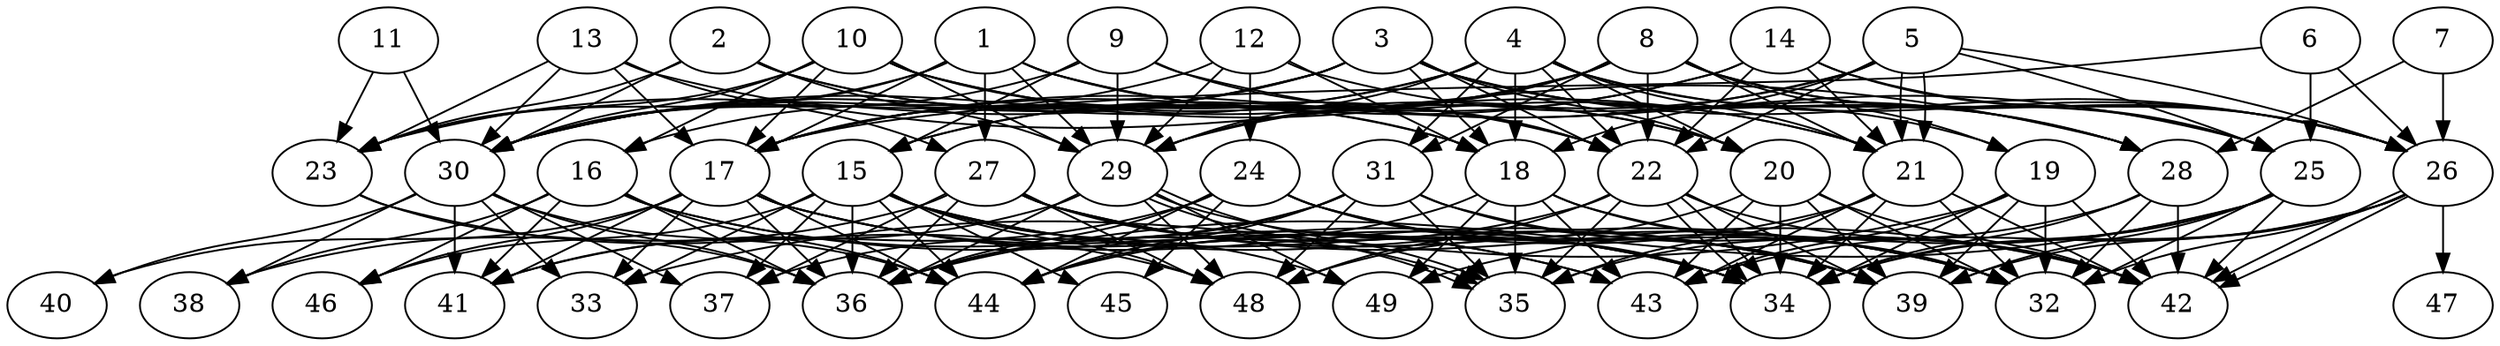 // DAG (tier=3-complex, mode=compute, n=49, ccr=0.498, fat=0.752, density=0.717, regular=0.390, jump=0.231, mindata=1048576, maxdata=16777216)
// DAG automatically generated by daggen at Sun Aug 24 16:33:34 2025
// /home/ermia/Project/Environments/daggen/bin/daggen --dot --ccr 0.498 --fat 0.752 --regular 0.390 --density 0.717 --jump 0.231 --mindata 1048576 --maxdata 16777216 -n 49 
digraph G {
  1 [size="5933987839048941568", alpha="0.18", expect_size="2966993919524470784"]
  1 -> 17 [size ="26221312212992"]
  1 -> 20 [size ="26221312212992"]
  1 -> 21 [size ="26221312212992"]
  1 -> 22 [size ="26221312212992"]
  1 -> 23 [size ="26221312212992"]
  1 -> 27 [size ="26221312212992"]
  1 -> 29 [size ="26221312212992"]
  1 -> 30 [size ="26221312212992"]
  2 [size="1419129481760890112", alpha="0.06", expect_size="709564740880445056"]
  2 -> 18 [size ="769394141560832"]
  2 -> 22 [size ="769394141560832"]
  2 -> 23 [size ="769394141560832"]
  2 -> 29 [size ="769394141560832"]
  2 -> 30 [size ="769394141560832"]
  3 [size="6437586250545660", alpha="0.08", expect_size="3218793125272830"]
  3 -> 16 [size ="199524123410432"]
  3 -> 17 [size ="199524123410432"]
  3 -> 18 [size ="199524123410432"]
  3 -> 19 [size ="199524123410432"]
  3 -> 20 [size ="199524123410432"]
  3 -> 22 [size ="199524123410432"]
  3 -> 23 [size ="199524123410432"]
  3 -> 26 [size ="199524123410432"]
  3 -> 28 [size ="199524123410432"]
  3 -> 30 [size ="199524123410432"]
  4 [size="106295959181353549824", alpha="0.14", expect_size="53147979590676774912"]
  4 -> 17 [size ="179515171012608"]
  4 -> 18 [size ="179515171012608"]
  4 -> 20 [size ="179515171012608"]
  4 -> 21 [size ="179515171012608"]
  4 -> 22 [size ="179515171012608"]
  4 -> 26 [size ="179515171012608"]
  4 -> 28 [size ="179515171012608"]
  4 -> 29 [size ="179515171012608"]
  4 -> 30 [size ="179515171012608"]
  4 -> 31 [size ="179515171012608"]
  5 [size="105845028416140448", alpha="0.10", expect_size="52922514208070224"]
  5 -> 17 [size ="1674132357906432"]
  5 -> 18 [size ="1674132357906432"]
  5 -> 21 [size ="1674132357906432"]
  5 -> 21 [size ="1674132357906432"]
  5 -> 22 [size ="1674132357906432"]
  5 -> 25 [size ="1674132357906432"]
  5 -> 26 [size ="1674132357906432"]
  5 -> 29 [size ="1674132357906432"]
  6 [size="243120175056945152000", alpha="0.06", expect_size="121560087528472576000"]
  6 -> 17 [size ="311628608307200"]
  6 -> 25 [size ="311628608307200"]
  6 -> 26 [size ="311628608307200"]
  7 [size="227893119859818496000", alpha="0.01", expect_size="113946559929909248000"]
  7 -> 26 [size ="298476948684800"]
  7 -> 28 [size ="298476948684800"]
  8 [size="3382998310011797504", alpha="0.02", expect_size="1691499155005898752"]
  8 -> 15 [size ="18028427214848"]
  8 -> 19 [size ="18028427214848"]
  8 -> 21 [size ="18028427214848"]
  8 -> 22 [size ="18028427214848"]
  8 -> 25 [size ="18028427214848"]
  8 -> 26 [size ="18028427214848"]
  8 -> 29 [size ="18028427214848"]
  8 -> 30 [size ="18028427214848"]
  8 -> 31 [size ="18028427214848"]
  9 [size="2606370468754895872", alpha="0.06", expect_size="1303185234377447936"]
  9 -> 15 [size ="1345976388288512"]
  9 -> 22 [size ="1345976388288512"]
  9 -> 25 [size ="1345976388288512"]
  9 -> 29 [size ="1345976388288512"]
  9 -> 30 [size ="1345976388288512"]
  10 [size="201395462328878688", alpha="0.08", expect_size="100697731164439344"]
  10 -> 16 [size ="97257730867200"]
  10 -> 17 [size ="97257730867200"]
  10 -> 18 [size ="97257730867200"]
  10 -> 20 [size ="97257730867200"]
  10 -> 21 [size ="97257730867200"]
  10 -> 23 [size ="97257730867200"]
  10 -> 29 [size ="97257730867200"]
  10 -> 30 [size ="97257730867200"]
  11 [size="34921148455386611712", alpha="0.08", expect_size="17460574227693305856"]
  11 -> 23 [size ="85470386061312"]
  11 -> 30 [size ="85470386061312"]
  12 [size="27286576073423268", alpha="0.08", expect_size="13643288036711634"]
  12 -> 18 [size ="749757978902528"]
  12 -> 24 [size ="749757978902528"]
  12 -> 28 [size ="749757978902528"]
  12 -> 29 [size ="749757978902528"]
  12 -> 30 [size ="749757978902528"]
  13 [size="682721715471700197376", alpha="0.16", expect_size="341360857735850098688"]
  13 -> 17 [size ="620277172011008"]
  13 -> 23 [size ="620277172011008"]
  13 -> 27 [size ="620277172011008"]
  13 -> 28 [size ="620277172011008"]
  13 -> 30 [size ="620277172011008"]
  14 [size="1768681213037379584", alpha="0.07", expect_size="884340606518689792"]
  14 -> 15 [size ="11700103282688"]
  14 -> 17 [size ="11700103282688"]
  14 -> 21 [size ="11700103282688"]
  14 -> 22 [size ="11700103282688"]
  14 -> 25 [size ="11700103282688"]
  14 -> 26 [size ="11700103282688"]
  15 [size="760059259817476992", alpha="0.17", expect_size="380029629908738496"]
  15 -> 32 [size ="1559095685414912"]
  15 -> 33 [size ="1559095685414912"]
  15 -> 36 [size ="1559095685414912"]
  15 -> 37 [size ="1559095685414912"]
  15 -> 39 [size ="1559095685414912"]
  15 -> 44 [size ="1559095685414912"]
  15 -> 45 [size ="1559095685414912"]
  15 -> 46 [size ="1559095685414912"]
  15 -> 48 [size ="1559095685414912"]
  15 -> 49 [size ="1559095685414912"]
  16 [size="8237845271608887", alpha="0.04", expect_size="4118922635804443"]
  16 -> 34 [size ="475010170880000"]
  16 -> 36 [size ="475010170880000"]
  16 -> 38 [size ="475010170880000"]
  16 -> 41 [size ="475010170880000"]
  16 -> 43 [size ="475010170880000"]
  16 -> 44 [size ="475010170880000"]
  16 -> 46 [size ="475010170880000"]
  17 [size="3737399488087542784", alpha="0.18", expect_size="1868699744043771392"]
  17 -> 33 [size ="1338336648101888"]
  17 -> 34 [size ="1338336648101888"]
  17 -> 36 [size ="1338336648101888"]
  17 -> 39 [size ="1338336648101888"]
  17 -> 40 [size ="1338336648101888"]
  17 -> 41 [size ="1338336648101888"]
  17 -> 43 [size ="1338336648101888"]
  17 -> 44 [size ="1338336648101888"]
  17 -> 46 [size ="1338336648101888"]
  18 [size="627399200324003840", alpha="0.15", expect_size="313699600162001920"]
  18 -> 32 [size ="934204116303872"]
  18 -> 35 [size ="934204116303872"]
  18 -> 42 [size ="934204116303872"]
  18 -> 43 [size ="934204116303872"]
  18 -> 44 [size ="934204116303872"]
  18 -> 49 [size ="934204116303872"]
  19 [size="15464361512062074", alpha="0.05", expect_size="7732180756031037"]
  19 -> 32 [size ="1121581795377152"]
  19 -> 33 [size ="1121581795377152"]
  19 -> 34 [size ="1121581795377152"]
  19 -> 39 [size ="1121581795377152"]
  19 -> 42 [size ="1121581795377152"]
  19 -> 43 [size ="1121581795377152"]
  20 [size="1207465148864555646976", alpha="0.02", expect_size="603732574432277823488"]
  20 -> 32 [size ="907137366622208"]
  20 -> 34 [size ="907137366622208"]
  20 -> 39 [size ="907137366622208"]
  20 -> 42 [size ="907137366622208"]
  20 -> 43 [size ="907137366622208"]
  20 -> 48 [size ="907137366622208"]
  21 [size="12022969661454646", alpha="0.07", expect_size="6011484830727323"]
  21 -> 32 [size ="320277397372928"]
  21 -> 34 [size ="320277397372928"]
  21 -> 35 [size ="320277397372928"]
  21 -> 42 [size ="320277397372928"]
  21 -> 43 [size ="320277397372928"]
  21 -> 44 [size ="320277397372928"]
  22 [size="564195062343663872", alpha="0.10", expect_size="282097531171831936"]
  22 -> 34 [size ="1040836007559168"]
  22 -> 34 [size ="1040836007559168"]
  22 -> 35 [size ="1040836007559168"]
  22 -> 36 [size ="1040836007559168"]
  22 -> 39 [size ="1040836007559168"]
  22 -> 42 [size ="1040836007559168"]
  22 -> 48 [size ="1040836007559168"]
  23 [size="19377365972741521408", alpha="0.11", expect_size="9688682986370760704"]
  23 -> 36 [size ="57714705170432"]
  23 -> 48 [size ="57714705170432"]
  24 [size="4443229635827252", alpha="0.00", expect_size="2221614817913626"]
  24 -> 32 [size ="198788400545792"]
  24 -> 34 [size ="198788400545792"]
  24 -> 36 [size ="198788400545792"]
  24 -> 39 [size ="198788400545792"]
  24 -> 41 [size ="198788400545792"]
  24 -> 44 [size ="198788400545792"]
  24 -> 45 [size ="198788400545792"]
  25 [size="50809555574809690112", alpha="0.16", expect_size="25404777787404845056"]
  25 -> 32 [size ="109745549606912"]
  25 -> 34 [size ="109745549606912"]
  25 -> 36 [size ="109745549606912"]
  25 -> 39 [size ="109745549606912"]
  25 -> 42 [size ="109745549606912"]
  25 -> 49 [size ="109745549606912"]
  26 [size="6190291590332169", alpha="0.00", expect_size="3095145795166084"]
  26 -> 32 [size ="293791902728192"]
  26 -> 34 [size ="293791902728192"]
  26 -> 39 [size ="293791902728192"]
  26 -> 42 [size ="293791902728192"]
  26 -> 42 [size ="293791902728192"]
  26 -> 43 [size ="293791902728192"]
  26 -> 47 [size ="293791902728192"]
  27 [size="255407765278544625664", alpha="0.19", expect_size="127703882639272312832"]
  27 -> 32 [size ="322042150780928"]
  27 -> 34 [size ="322042150780928"]
  27 -> 35 [size ="322042150780928"]
  27 -> 36 [size ="322042150780928"]
  27 -> 37 [size ="322042150780928"]
  27 -> 38 [size ="322042150780928"]
  27 -> 42 [size ="322042150780928"]
  27 -> 48 [size ="322042150780928"]
  28 [size="3414247156993753088000", alpha="0.05", expect_size="1707123578496876544000"]
  28 -> 32 [size ="1813927637811200"]
  28 -> 34 [size ="1813927637811200"]
  28 -> 35 [size ="1813927637811200"]
  28 -> 42 [size ="1813927637811200"]
  29 [size="1257900861364058624", alpha="0.01", expect_size="628950430682029312"]
  29 -> 34 [size ="439224964743168"]
  29 -> 35 [size ="439224964743168"]
  29 -> 35 [size ="439224964743168"]
  29 -> 36 [size ="439224964743168"]
  29 -> 41 [size ="439224964743168"]
  29 -> 48 [size ="439224964743168"]
  29 -> 49 [size ="439224964743168"]
  30 [size="4885031799941496832", alpha="0.03", expect_size="2442515899970748416"]
  30 -> 33 [size ="23032173166592"]
  30 -> 36 [size ="23032173166592"]
  30 -> 37 [size ="23032173166592"]
  30 -> 38 [size ="23032173166592"]
  30 -> 40 [size ="23032173166592"]
  30 -> 41 [size ="23032173166592"]
  30 -> 44 [size ="23032173166592"]
  31 [size="18022098628684364", alpha="0.12", expect_size="9011049314342182"]
  31 -> 35 [size ="317174954590208"]
  31 -> 36 [size ="317174954590208"]
  31 -> 37 [size ="317174954590208"]
  31 -> 39 [size ="317174954590208"]
  31 -> 42 [size ="317174954590208"]
  31 -> 44 [size ="317174954590208"]
  31 -> 48 [size ="317174954590208"]
  32 [size="28730891959799906304", alpha="0.06", expect_size="14365445979899953152"]
  33 [size="30687085836194068", alpha="0.18", expect_size="15343542918097034"]
  34 [size="2653782979455413248", alpha="0.02", expect_size="1326891489727706624"]
  35 [size="224241106484849760", alpha="0.04", expect_size="112120553242424880"]
  36 [size="8595245511157948", alpha="0.09", expect_size="4297622755578974"]
  37 [size="246322799560079", alpha="0.02", expect_size="123161399780039"]
  38 [size="2183976494702496", alpha="0.12", expect_size="1091988247351248"]
  39 [size="111118988766498912", alpha="0.01", expect_size="55559494383249456"]
  40 [size="588218933983515904", alpha="0.18", expect_size="294109466991757952"]
  41 [size="7436481390861018", alpha="0.00", expect_size="3718240695430509"]
  42 [size="58780235012694128", alpha="0.08", expect_size="29390117506347064"]
  43 [size="2935627469586262130688", alpha="0.17", expect_size="1467813734793131065344"]
  44 [size="68977497030524928000", alpha="0.05", expect_size="34488748515262464000"]
  45 [size="1502469945037558", alpha="0.06", expect_size="751234972518779"]
  46 [size="2828009771037097984000", alpha="0.15", expect_size="1414004885518548992000"]
  47 [size="8303187586830167", alpha="0.16", expect_size="4151593793415083"]
  48 [size="3206843906295410458624", alpha="0.03", expect_size="1603421953147705229312"]
  49 [size="829312265617408000000", alpha="0.12", expect_size="414656132808704000000"]
}